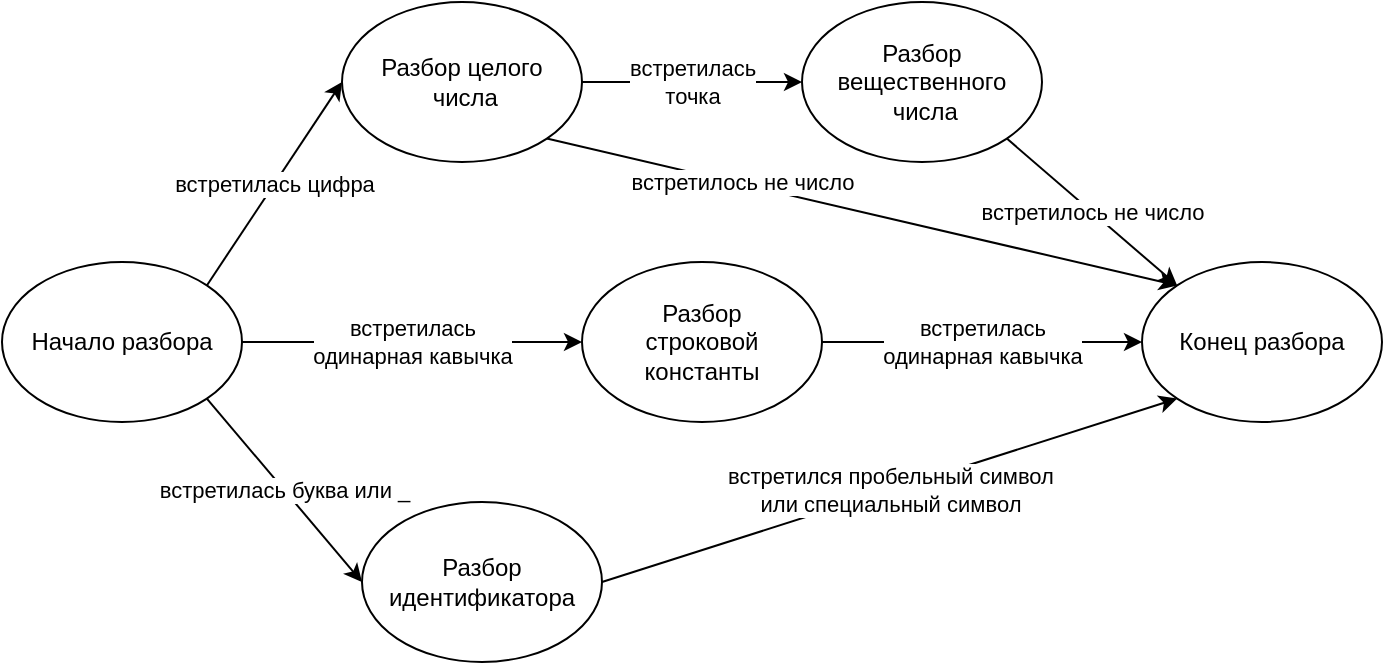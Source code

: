 <mxfile version="13.9.9" type="device"><diagram id="IORla0_IgAWc7zCNHNU6" name="Страница 1"><mxGraphModel dx="846" dy="534" grid="1" gridSize="10" guides="1" tooltips="1" connect="1" arrows="1" fold="1" page="1" pageScale="1" pageWidth="827" pageHeight="1169" math="0" shadow="0"><root><mxCell id="0"/><mxCell id="1" parent="0"/><mxCell id="RhGXx-n6K5o8K_h1rzTh-7" value="встретилась&lt;br&gt;одинарная кавычка" style="edgeStyle=orthogonalEdgeStyle;rounded=0;orthogonalLoop=1;jettySize=auto;html=1;exitX=1;exitY=0.5;exitDx=0;exitDy=0;entryX=0;entryY=0.5;entryDx=0;entryDy=0;" edge="1" parent="1" source="RhGXx-n6K5o8K_h1rzTh-1" target="RhGXx-n6K5o8K_h1rzTh-5"><mxGeometry relative="1" as="geometry"><Array as="points"><mxPoint x="280" y="280"/><mxPoint x="280" y="280"/></Array><mxPoint as="offset"/></mxGeometry></mxCell><mxCell id="RhGXx-n6K5o8K_h1rzTh-8" value="встретилась цифра" style="rounded=0;orthogonalLoop=1;jettySize=auto;html=1;exitX=1;exitY=0;exitDx=0;exitDy=0;entryX=0;entryY=0.5;entryDx=0;entryDy=0;" edge="1" parent="1" source="RhGXx-n6K5o8K_h1rzTh-1" target="RhGXx-n6K5o8K_h1rzTh-3"><mxGeometry relative="1" as="geometry"/></mxCell><mxCell id="RhGXx-n6K5o8K_h1rzTh-9" value="встретилась буква или _" style="edgeStyle=none;rounded=0;orthogonalLoop=1;jettySize=auto;html=1;exitX=1;exitY=1;exitDx=0;exitDy=0;entryX=0;entryY=0.5;entryDx=0;entryDy=0;" edge="1" parent="1" source="RhGXx-n6K5o8K_h1rzTh-1" target="RhGXx-n6K5o8K_h1rzTh-6"><mxGeometry relative="1" as="geometry"/></mxCell><mxCell id="RhGXx-n6K5o8K_h1rzTh-1" value="Начало разбора" style="ellipse;whiteSpace=wrap;html=1;" vertex="1" parent="1"><mxGeometry x="100" y="240" width="120" height="80" as="geometry"/></mxCell><mxCell id="RhGXx-n6K5o8K_h1rzTh-2" value="Конец разбора" style="ellipse;whiteSpace=wrap;html=1;" vertex="1" parent="1"><mxGeometry x="670" y="240" width="120" height="80" as="geometry"/></mxCell><mxCell id="RhGXx-n6K5o8K_h1rzTh-10" value="встретилась&lt;br&gt;точка" style="edgeStyle=none;rounded=0;orthogonalLoop=1;jettySize=auto;html=1;exitX=1;exitY=0.5;exitDx=0;exitDy=0;entryX=0;entryY=0.5;entryDx=0;entryDy=0;" edge="1" parent="1" source="RhGXx-n6K5o8K_h1rzTh-3" target="RhGXx-n6K5o8K_h1rzTh-4"><mxGeometry relative="1" as="geometry"/></mxCell><mxCell id="RhGXx-n6K5o8K_h1rzTh-12" value="встретилось не число" style="edgeStyle=none;rounded=0;orthogonalLoop=1;jettySize=auto;html=1;exitX=1;exitY=1;exitDx=0;exitDy=0;entryX=0;entryY=0;entryDx=0;entryDy=0;" edge="1" parent="1" source="RhGXx-n6K5o8K_h1rzTh-3" target="RhGXx-n6K5o8K_h1rzTh-2"><mxGeometry x="-0.382" y="1" relative="1" as="geometry"><mxPoint as="offset"/></mxGeometry></mxCell><mxCell id="RhGXx-n6K5o8K_h1rzTh-3" value="Разбор целого&lt;br&gt;&amp;nbsp;числа" style="ellipse;whiteSpace=wrap;html=1;" vertex="1" parent="1"><mxGeometry x="270" y="110" width="120" height="80" as="geometry"/></mxCell><mxCell id="RhGXx-n6K5o8K_h1rzTh-11" value="встретилось не число" style="edgeStyle=none;rounded=0;orthogonalLoop=1;jettySize=auto;html=1;exitX=1;exitY=1;exitDx=0;exitDy=0;entryX=0;entryY=0;entryDx=0;entryDy=0;" edge="1" parent="1" source="RhGXx-n6K5o8K_h1rzTh-4" target="RhGXx-n6K5o8K_h1rzTh-2"><mxGeometry relative="1" as="geometry"/></mxCell><mxCell id="RhGXx-n6K5o8K_h1rzTh-4" value="Разбор вещественного&lt;br&gt;&amp;nbsp;числа" style="ellipse;whiteSpace=wrap;html=1;" vertex="1" parent="1"><mxGeometry x="500" y="110" width="120" height="80" as="geometry"/></mxCell><mxCell id="RhGXx-n6K5o8K_h1rzTh-13" value="встретилась&lt;br&gt;одинарная кавычка" style="edgeStyle=none;rounded=0;orthogonalLoop=1;jettySize=auto;html=1;exitX=1;exitY=0.5;exitDx=0;exitDy=0;entryX=0;entryY=0.5;entryDx=0;entryDy=0;" edge="1" parent="1" source="RhGXx-n6K5o8K_h1rzTh-5" target="RhGXx-n6K5o8K_h1rzTh-2"><mxGeometry relative="1" as="geometry"/></mxCell><mxCell id="RhGXx-n6K5o8K_h1rzTh-5" value="Разбор&lt;br&gt;строковой&lt;br&gt;константы" style="ellipse;whiteSpace=wrap;html=1;" vertex="1" parent="1"><mxGeometry x="390" y="240" width="120" height="80" as="geometry"/></mxCell><mxCell id="RhGXx-n6K5o8K_h1rzTh-14" value="встретился пробельный символ&lt;br&gt;или специальный символ" style="edgeStyle=none;rounded=0;orthogonalLoop=1;jettySize=auto;html=1;exitX=1;exitY=0.5;exitDx=0;exitDy=0;entryX=0;entryY=1;entryDx=0;entryDy=0;" edge="1" parent="1" source="RhGXx-n6K5o8K_h1rzTh-6" target="RhGXx-n6K5o8K_h1rzTh-2"><mxGeometry relative="1" as="geometry"/></mxCell><mxCell id="RhGXx-n6K5o8K_h1rzTh-6" value="Разбор&lt;br&gt;идентификатора" style="ellipse;whiteSpace=wrap;html=1;" vertex="1" parent="1"><mxGeometry x="280" y="360" width="120" height="80" as="geometry"/></mxCell></root></mxGraphModel></diagram></mxfile>